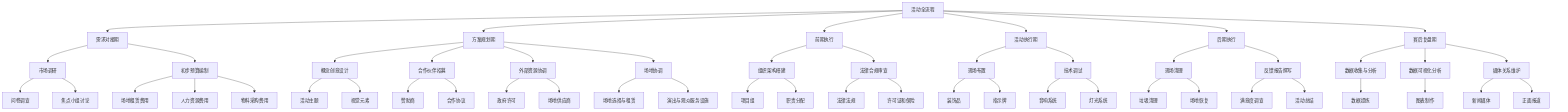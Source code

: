 graph TD
A[活动全流程] --> B[需求对接期]
A --> C[方案规划期]
A --> D[前期执行]
A --> E[活动执行期]
A --> F[后期执行]
A --> G[赛后复盘期]
B --> B1[市场调研]
B1 --> B1a[问卷调查]
B1 --> B1b[焦点小组讨论]
B --> B2[初步预算编制]
B2 --> B2a[场地租赁费用]
B2 --> B2b[人力资源费用]
B2 --> B2c[物料采购费用]
C --> C1[概念创意设计]
C1 --> C1a[活动主题]
C1 --> C1b[视觉元素]
C --> C2[合作伙伴招募]
C2 --> C2a[赞助商]
C2 --> C2b[合作协议]
C --> C3[外部资源协调]
C3 --> C3a[政府许可]
C3 --> C3b[场地供应商]
C --> C4[场地协调]
C4 --> C4a[场地选择与租赁]
C4 --> C4b[演出与观众服务设施]
D --> D1[组织架构搭建]
D1 --> D1a[项目组]
D1 --> D1b[职责分配]
D --> D2[法律合规审查]
D2 --> D2a[法律法规]
D2 --> D2b[许可证和保险]
E --> E1[现场布置]
E1 --> E1a[装饰品]
E1 --> E1b[指示牌]
E --> E2[技术调试]
E2 --> E2a[音响系统]
E2 --> E2b[灯光系统]
F --> F1[现场清理]
F1 --> F1a[垃圾清理]
F1 --> F1b[场地恢复]
F --> F2[反馈报告撰写]
F2 --> F2a[满意度调查]
F2 --> F2b[活动总结]
G --> G1[数据收集与分析]
G1 --> G1a[数据提炼]
G --> G2[数据可视化分析]
G2 --> G2a[图表制作]
G --> G3[媒体关系维护]
G3 --> G3a[新闻媒体]
G3 --> G3b[正面报道]